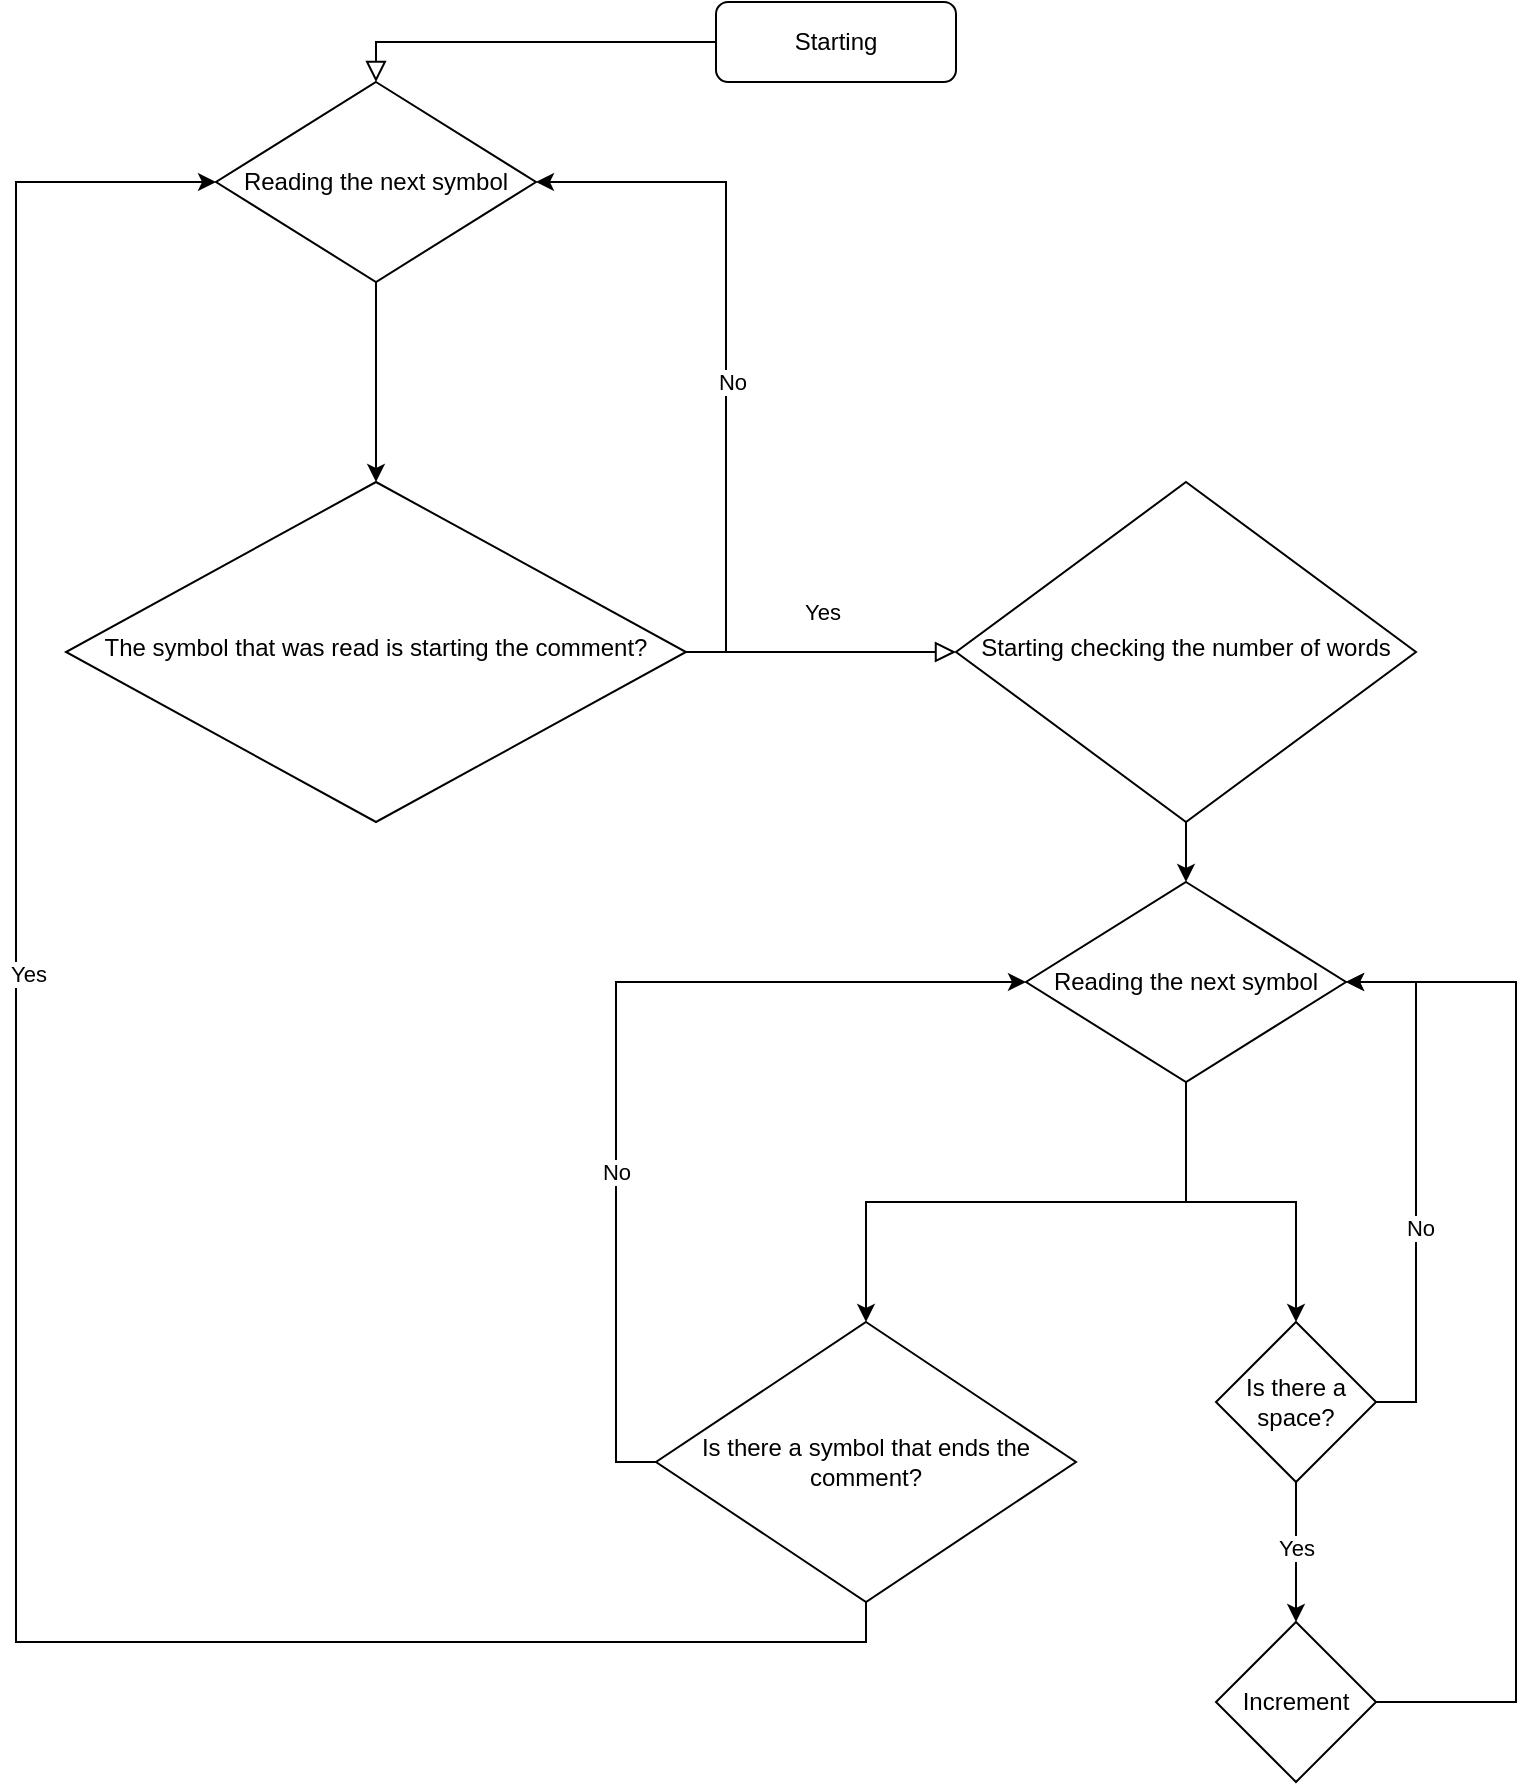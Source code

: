 <mxfile version="22.1.11" type="github">
  <diagram id="C5RBs43oDa-KdzZeNtuy" name="Page-1">
    <mxGraphModel dx="2004" dy="1326" grid="1" gridSize="10" guides="1" tooltips="1" connect="1" arrows="1" fold="1" page="1" pageScale="1" pageWidth="827" pageHeight="1169" math="0" shadow="0">
      <root>
        <mxCell id="WIyWlLk6GJQsqaUBKTNV-0" />
        <mxCell id="WIyWlLk6GJQsqaUBKTNV-1" parent="WIyWlLk6GJQsqaUBKTNV-0" />
        <mxCell id="WIyWlLk6GJQsqaUBKTNV-2" value="" style="rounded=0;html=1;jettySize=auto;orthogonalLoop=1;fontSize=11;endArrow=block;endFill=0;endSize=8;strokeWidth=1;shadow=0;labelBackgroundColor=none;edgeStyle=orthogonalEdgeStyle;entryX=0.5;entryY=0;entryDx=0;entryDy=0;" parent="WIyWlLk6GJQsqaUBKTNV-1" source="WIyWlLk6GJQsqaUBKTNV-3" target="rKJSB84KLDa0s0WKO9I--0" edge="1">
          <mxGeometry relative="1" as="geometry">
            <mxPoint x="250" y="130" as="targetPoint" />
          </mxGeometry>
        </mxCell>
        <mxCell id="WIyWlLk6GJQsqaUBKTNV-3" value="Starting" style="rounded=1;whiteSpace=wrap;html=1;fontSize=12;glass=0;strokeWidth=1;shadow=0;" parent="WIyWlLk6GJQsqaUBKTNV-1" vertex="1">
          <mxGeometry x="380" y="70" width="120" height="40" as="geometry" />
        </mxCell>
        <mxCell id="WIyWlLk6GJQsqaUBKTNV-4" value="Yes" style="rounded=0;html=1;jettySize=auto;orthogonalLoop=1;fontSize=11;endArrow=block;endFill=0;endSize=8;strokeWidth=1;shadow=0;labelBackgroundColor=none;edgeStyle=orthogonalEdgeStyle;" parent="WIyWlLk6GJQsqaUBKTNV-1" source="WIyWlLk6GJQsqaUBKTNV-6" target="WIyWlLk6GJQsqaUBKTNV-10" edge="1">
          <mxGeometry y="20" relative="1" as="geometry">
            <mxPoint as="offset" />
          </mxGeometry>
        </mxCell>
        <mxCell id="rKJSB84KLDa0s0WKO9I--2" style="edgeStyle=orthogonalEdgeStyle;rounded=0;orthogonalLoop=1;jettySize=auto;html=1;exitX=1;exitY=0.5;exitDx=0;exitDy=0;entryX=1;entryY=0.5;entryDx=0;entryDy=0;" edge="1" parent="WIyWlLk6GJQsqaUBKTNV-1" source="WIyWlLk6GJQsqaUBKTNV-6" target="rKJSB84KLDa0s0WKO9I--0">
          <mxGeometry relative="1" as="geometry" />
        </mxCell>
        <mxCell id="rKJSB84KLDa0s0WKO9I--3" value="No" style="edgeLabel;html=1;align=center;verticalAlign=middle;resizable=0;points=[];" vertex="1" connectable="0" parent="rKJSB84KLDa0s0WKO9I--2">
          <mxGeometry x="-0.112" y="-3" relative="1" as="geometry">
            <mxPoint as="offset" />
          </mxGeometry>
        </mxCell>
        <mxCell id="WIyWlLk6GJQsqaUBKTNV-6" value="The symbol that was read is starting the comment?" style="rhombus;whiteSpace=wrap;html=1;shadow=0;fontFamily=Helvetica;fontSize=12;align=center;strokeWidth=1;spacing=6;spacingTop=-4;" parent="WIyWlLk6GJQsqaUBKTNV-1" vertex="1">
          <mxGeometry x="55" y="310" width="310" height="170" as="geometry" />
        </mxCell>
        <mxCell id="rKJSB84KLDa0s0WKO9I--5" style="edgeStyle=orthogonalEdgeStyle;rounded=0;orthogonalLoop=1;jettySize=auto;html=1;exitX=0.5;exitY=1;exitDx=0;exitDy=0;entryX=0.5;entryY=0;entryDx=0;entryDy=0;" edge="1" parent="WIyWlLk6GJQsqaUBKTNV-1" source="WIyWlLk6GJQsqaUBKTNV-10" target="rKJSB84KLDa0s0WKO9I--4">
          <mxGeometry relative="1" as="geometry" />
        </mxCell>
        <mxCell id="WIyWlLk6GJQsqaUBKTNV-10" value="Starting checking the number of words" style="rhombus;whiteSpace=wrap;html=1;shadow=0;fontFamily=Helvetica;fontSize=12;align=center;strokeWidth=1;spacing=6;spacingTop=-4;" parent="WIyWlLk6GJQsqaUBKTNV-1" vertex="1">
          <mxGeometry x="500" y="310" width="230" height="170" as="geometry" />
        </mxCell>
        <mxCell id="rKJSB84KLDa0s0WKO9I--1" style="edgeStyle=orthogonalEdgeStyle;rounded=0;orthogonalLoop=1;jettySize=auto;html=1;exitX=0.5;exitY=1;exitDx=0;exitDy=0;entryX=0.5;entryY=0;entryDx=0;entryDy=0;" edge="1" parent="WIyWlLk6GJQsqaUBKTNV-1" source="rKJSB84KLDa0s0WKO9I--0" target="WIyWlLk6GJQsqaUBKTNV-6">
          <mxGeometry relative="1" as="geometry" />
        </mxCell>
        <mxCell id="rKJSB84KLDa0s0WKO9I--0" value="Reading the next symbol" style="rhombus;whiteSpace=wrap;html=1;" vertex="1" parent="WIyWlLk6GJQsqaUBKTNV-1">
          <mxGeometry x="130" y="110" width="160" height="100" as="geometry" />
        </mxCell>
        <mxCell id="rKJSB84KLDa0s0WKO9I--9" style="edgeStyle=orthogonalEdgeStyle;rounded=0;orthogonalLoop=1;jettySize=auto;html=1;exitX=0.5;exitY=1;exitDx=0;exitDy=0;entryX=0.5;entryY=0;entryDx=0;entryDy=0;" edge="1" parent="WIyWlLk6GJQsqaUBKTNV-1" source="rKJSB84KLDa0s0WKO9I--4" target="rKJSB84KLDa0s0WKO9I--6">
          <mxGeometry relative="1" as="geometry" />
        </mxCell>
        <mxCell id="rKJSB84KLDa0s0WKO9I--14" style="edgeStyle=orthogonalEdgeStyle;rounded=0;orthogonalLoop=1;jettySize=auto;html=1;exitX=0.5;exitY=1;exitDx=0;exitDy=0;" edge="1" parent="WIyWlLk6GJQsqaUBKTNV-1" source="rKJSB84KLDa0s0WKO9I--4" target="rKJSB84KLDa0s0WKO9I--8">
          <mxGeometry relative="1" as="geometry" />
        </mxCell>
        <mxCell id="rKJSB84KLDa0s0WKO9I--4" value="Reading the next symbol" style="rhombus;whiteSpace=wrap;html=1;" vertex="1" parent="WIyWlLk6GJQsqaUBKTNV-1">
          <mxGeometry x="535" y="510" width="160" height="100" as="geometry" />
        </mxCell>
        <mxCell id="rKJSB84KLDa0s0WKO9I--10" style="edgeStyle=orthogonalEdgeStyle;rounded=0;orthogonalLoop=1;jettySize=auto;html=1;exitX=0.5;exitY=1;exitDx=0;exitDy=0;entryX=0.5;entryY=0;entryDx=0;entryDy=0;" edge="1" parent="WIyWlLk6GJQsqaUBKTNV-1" source="rKJSB84KLDa0s0WKO9I--6" target="rKJSB84KLDa0s0WKO9I--7">
          <mxGeometry relative="1" as="geometry" />
        </mxCell>
        <mxCell id="rKJSB84KLDa0s0WKO9I--11" value="Yes" style="edgeLabel;html=1;align=center;verticalAlign=middle;resizable=0;points=[];" vertex="1" connectable="0" parent="rKJSB84KLDa0s0WKO9I--10">
          <mxGeometry x="-0.067" relative="1" as="geometry">
            <mxPoint as="offset" />
          </mxGeometry>
        </mxCell>
        <mxCell id="rKJSB84KLDa0s0WKO9I--12" style="edgeStyle=orthogonalEdgeStyle;rounded=0;orthogonalLoop=1;jettySize=auto;html=1;exitX=1;exitY=0.5;exitDx=0;exitDy=0;entryX=1;entryY=0.5;entryDx=0;entryDy=0;" edge="1" parent="WIyWlLk6GJQsqaUBKTNV-1" source="rKJSB84KLDa0s0WKO9I--6" target="rKJSB84KLDa0s0WKO9I--4">
          <mxGeometry relative="1" as="geometry" />
        </mxCell>
        <mxCell id="rKJSB84KLDa0s0WKO9I--13" value="No" style="edgeLabel;html=1;align=center;verticalAlign=middle;resizable=0;points=[];" vertex="1" connectable="0" parent="rKJSB84KLDa0s0WKO9I--12">
          <mxGeometry x="-0.19" y="-2" relative="1" as="geometry">
            <mxPoint as="offset" />
          </mxGeometry>
        </mxCell>
        <mxCell id="rKJSB84KLDa0s0WKO9I--6" value="Is there a space?" style="rhombus;whiteSpace=wrap;html=1;" vertex="1" parent="WIyWlLk6GJQsqaUBKTNV-1">
          <mxGeometry x="630" y="730" width="80" height="80" as="geometry" />
        </mxCell>
        <mxCell id="rKJSB84KLDa0s0WKO9I--21" style="edgeStyle=orthogonalEdgeStyle;rounded=0;orthogonalLoop=1;jettySize=auto;html=1;exitX=1;exitY=0.5;exitDx=0;exitDy=0;entryX=1;entryY=0.5;entryDx=0;entryDy=0;" edge="1" parent="WIyWlLk6GJQsqaUBKTNV-1" source="rKJSB84KLDa0s0WKO9I--7" target="rKJSB84KLDa0s0WKO9I--4">
          <mxGeometry relative="1" as="geometry">
            <Array as="points">
              <mxPoint x="780" y="920" />
              <mxPoint x="780" y="560" />
            </Array>
          </mxGeometry>
        </mxCell>
        <mxCell id="rKJSB84KLDa0s0WKO9I--7" value="Increment" style="rhombus;whiteSpace=wrap;html=1;" vertex="1" parent="WIyWlLk6GJQsqaUBKTNV-1">
          <mxGeometry x="630" y="880" width="80" height="80" as="geometry" />
        </mxCell>
        <mxCell id="rKJSB84KLDa0s0WKO9I--16" style="edgeStyle=orthogonalEdgeStyle;rounded=0;orthogonalLoop=1;jettySize=auto;html=1;exitX=0;exitY=0.5;exitDx=0;exitDy=0;entryX=0;entryY=0.5;entryDx=0;entryDy=0;" edge="1" parent="WIyWlLk6GJQsqaUBKTNV-1" source="rKJSB84KLDa0s0WKO9I--8" target="rKJSB84KLDa0s0WKO9I--4">
          <mxGeometry relative="1" as="geometry" />
        </mxCell>
        <mxCell id="rKJSB84KLDa0s0WKO9I--17" value="No" style="edgeLabel;html=1;align=center;verticalAlign=middle;resizable=0;points=[];" vertex="1" connectable="0" parent="rKJSB84KLDa0s0WKO9I--16">
          <mxGeometry x="-0.288" relative="1" as="geometry">
            <mxPoint as="offset" />
          </mxGeometry>
        </mxCell>
        <mxCell id="rKJSB84KLDa0s0WKO9I--22" style="edgeStyle=orthogonalEdgeStyle;rounded=0;orthogonalLoop=1;jettySize=auto;html=1;exitX=0.5;exitY=1;exitDx=0;exitDy=0;entryX=0;entryY=0.5;entryDx=0;entryDy=0;" edge="1" parent="WIyWlLk6GJQsqaUBKTNV-1" source="rKJSB84KLDa0s0WKO9I--8" target="rKJSB84KLDa0s0WKO9I--0">
          <mxGeometry relative="1" as="geometry">
            <Array as="points">
              <mxPoint x="455" y="890" />
              <mxPoint x="30" y="890" />
              <mxPoint x="30" y="160" />
            </Array>
          </mxGeometry>
        </mxCell>
        <mxCell id="rKJSB84KLDa0s0WKO9I--23" value="Yes" style="edgeLabel;html=1;align=center;verticalAlign=middle;resizable=0;points=[];" vertex="1" connectable="0" parent="rKJSB84KLDa0s0WKO9I--22">
          <mxGeometry x="0.223" y="-6" relative="1" as="geometry">
            <mxPoint as="offset" />
          </mxGeometry>
        </mxCell>
        <mxCell id="rKJSB84KLDa0s0WKO9I--8" value="Is there a symbol that ends the comment?" style="rhombus;whiteSpace=wrap;html=1;" vertex="1" parent="WIyWlLk6GJQsqaUBKTNV-1">
          <mxGeometry x="350" y="730" width="210" height="140" as="geometry" />
        </mxCell>
      </root>
    </mxGraphModel>
  </diagram>
</mxfile>
